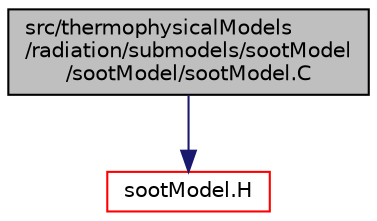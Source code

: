 digraph "src/thermophysicalModels/radiation/submodels/sootModel/sootModel/sootModel.C"
{
  bgcolor="transparent";
  edge [fontname="Helvetica",fontsize="10",labelfontname="Helvetica",labelfontsize="10"];
  node [fontname="Helvetica",fontsize="10",shape=record];
  Node1 [label="src/thermophysicalModels\l/radiation/submodels/sootModel\l/sootModel/sootModel.C",height=0.2,width=0.4,color="black", fillcolor="grey75", style="filled", fontcolor="black"];
  Node1 -> Node2 [color="midnightblue",fontsize="10",style="solid",fontname="Helvetica"];
  Node2 [label="sootModel.H",height=0.2,width=0.4,color="red",URL="$a10386.html"];
}
